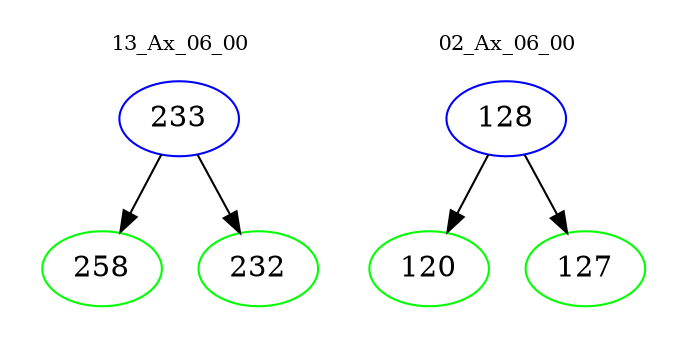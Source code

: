 digraph{
subgraph cluster_0 {
color = white
label = "13_Ax_06_00";
fontsize=10;
T0_233 [label="233", color="blue"]
T0_233 -> T0_258 [color="black"]
T0_258 [label="258", color="green"]
T0_233 -> T0_232 [color="black"]
T0_232 [label="232", color="green"]
}
subgraph cluster_1 {
color = white
label = "02_Ax_06_00";
fontsize=10;
T1_128 [label="128", color="blue"]
T1_128 -> T1_120 [color="black"]
T1_120 [label="120", color="green"]
T1_128 -> T1_127 [color="black"]
T1_127 [label="127", color="green"]
}
}
